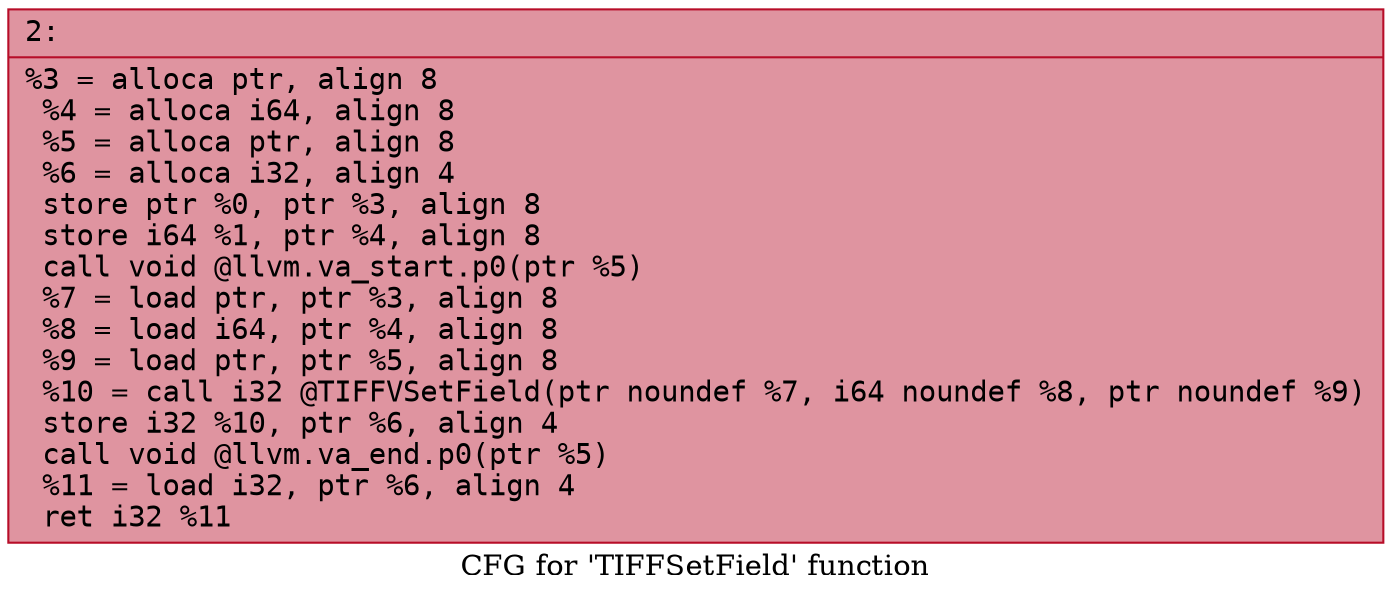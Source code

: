 digraph "CFG for 'TIFFSetField' function" {
	label="CFG for 'TIFFSetField' function";

	Node0x6000015d2440 [shape=record,color="#b70d28ff", style=filled, fillcolor="#b70d2870" fontname="Courier",label="{2:\l|  %3 = alloca ptr, align 8\l  %4 = alloca i64, align 8\l  %5 = alloca ptr, align 8\l  %6 = alloca i32, align 4\l  store ptr %0, ptr %3, align 8\l  store i64 %1, ptr %4, align 8\l  call void @llvm.va_start.p0(ptr %5)\l  %7 = load ptr, ptr %3, align 8\l  %8 = load i64, ptr %4, align 8\l  %9 = load ptr, ptr %5, align 8\l  %10 = call i32 @TIFFVSetField(ptr noundef %7, i64 noundef %8, ptr noundef %9)\l  store i32 %10, ptr %6, align 4\l  call void @llvm.va_end.p0(ptr %5)\l  %11 = load i32, ptr %6, align 4\l  ret i32 %11\l}"];
}
